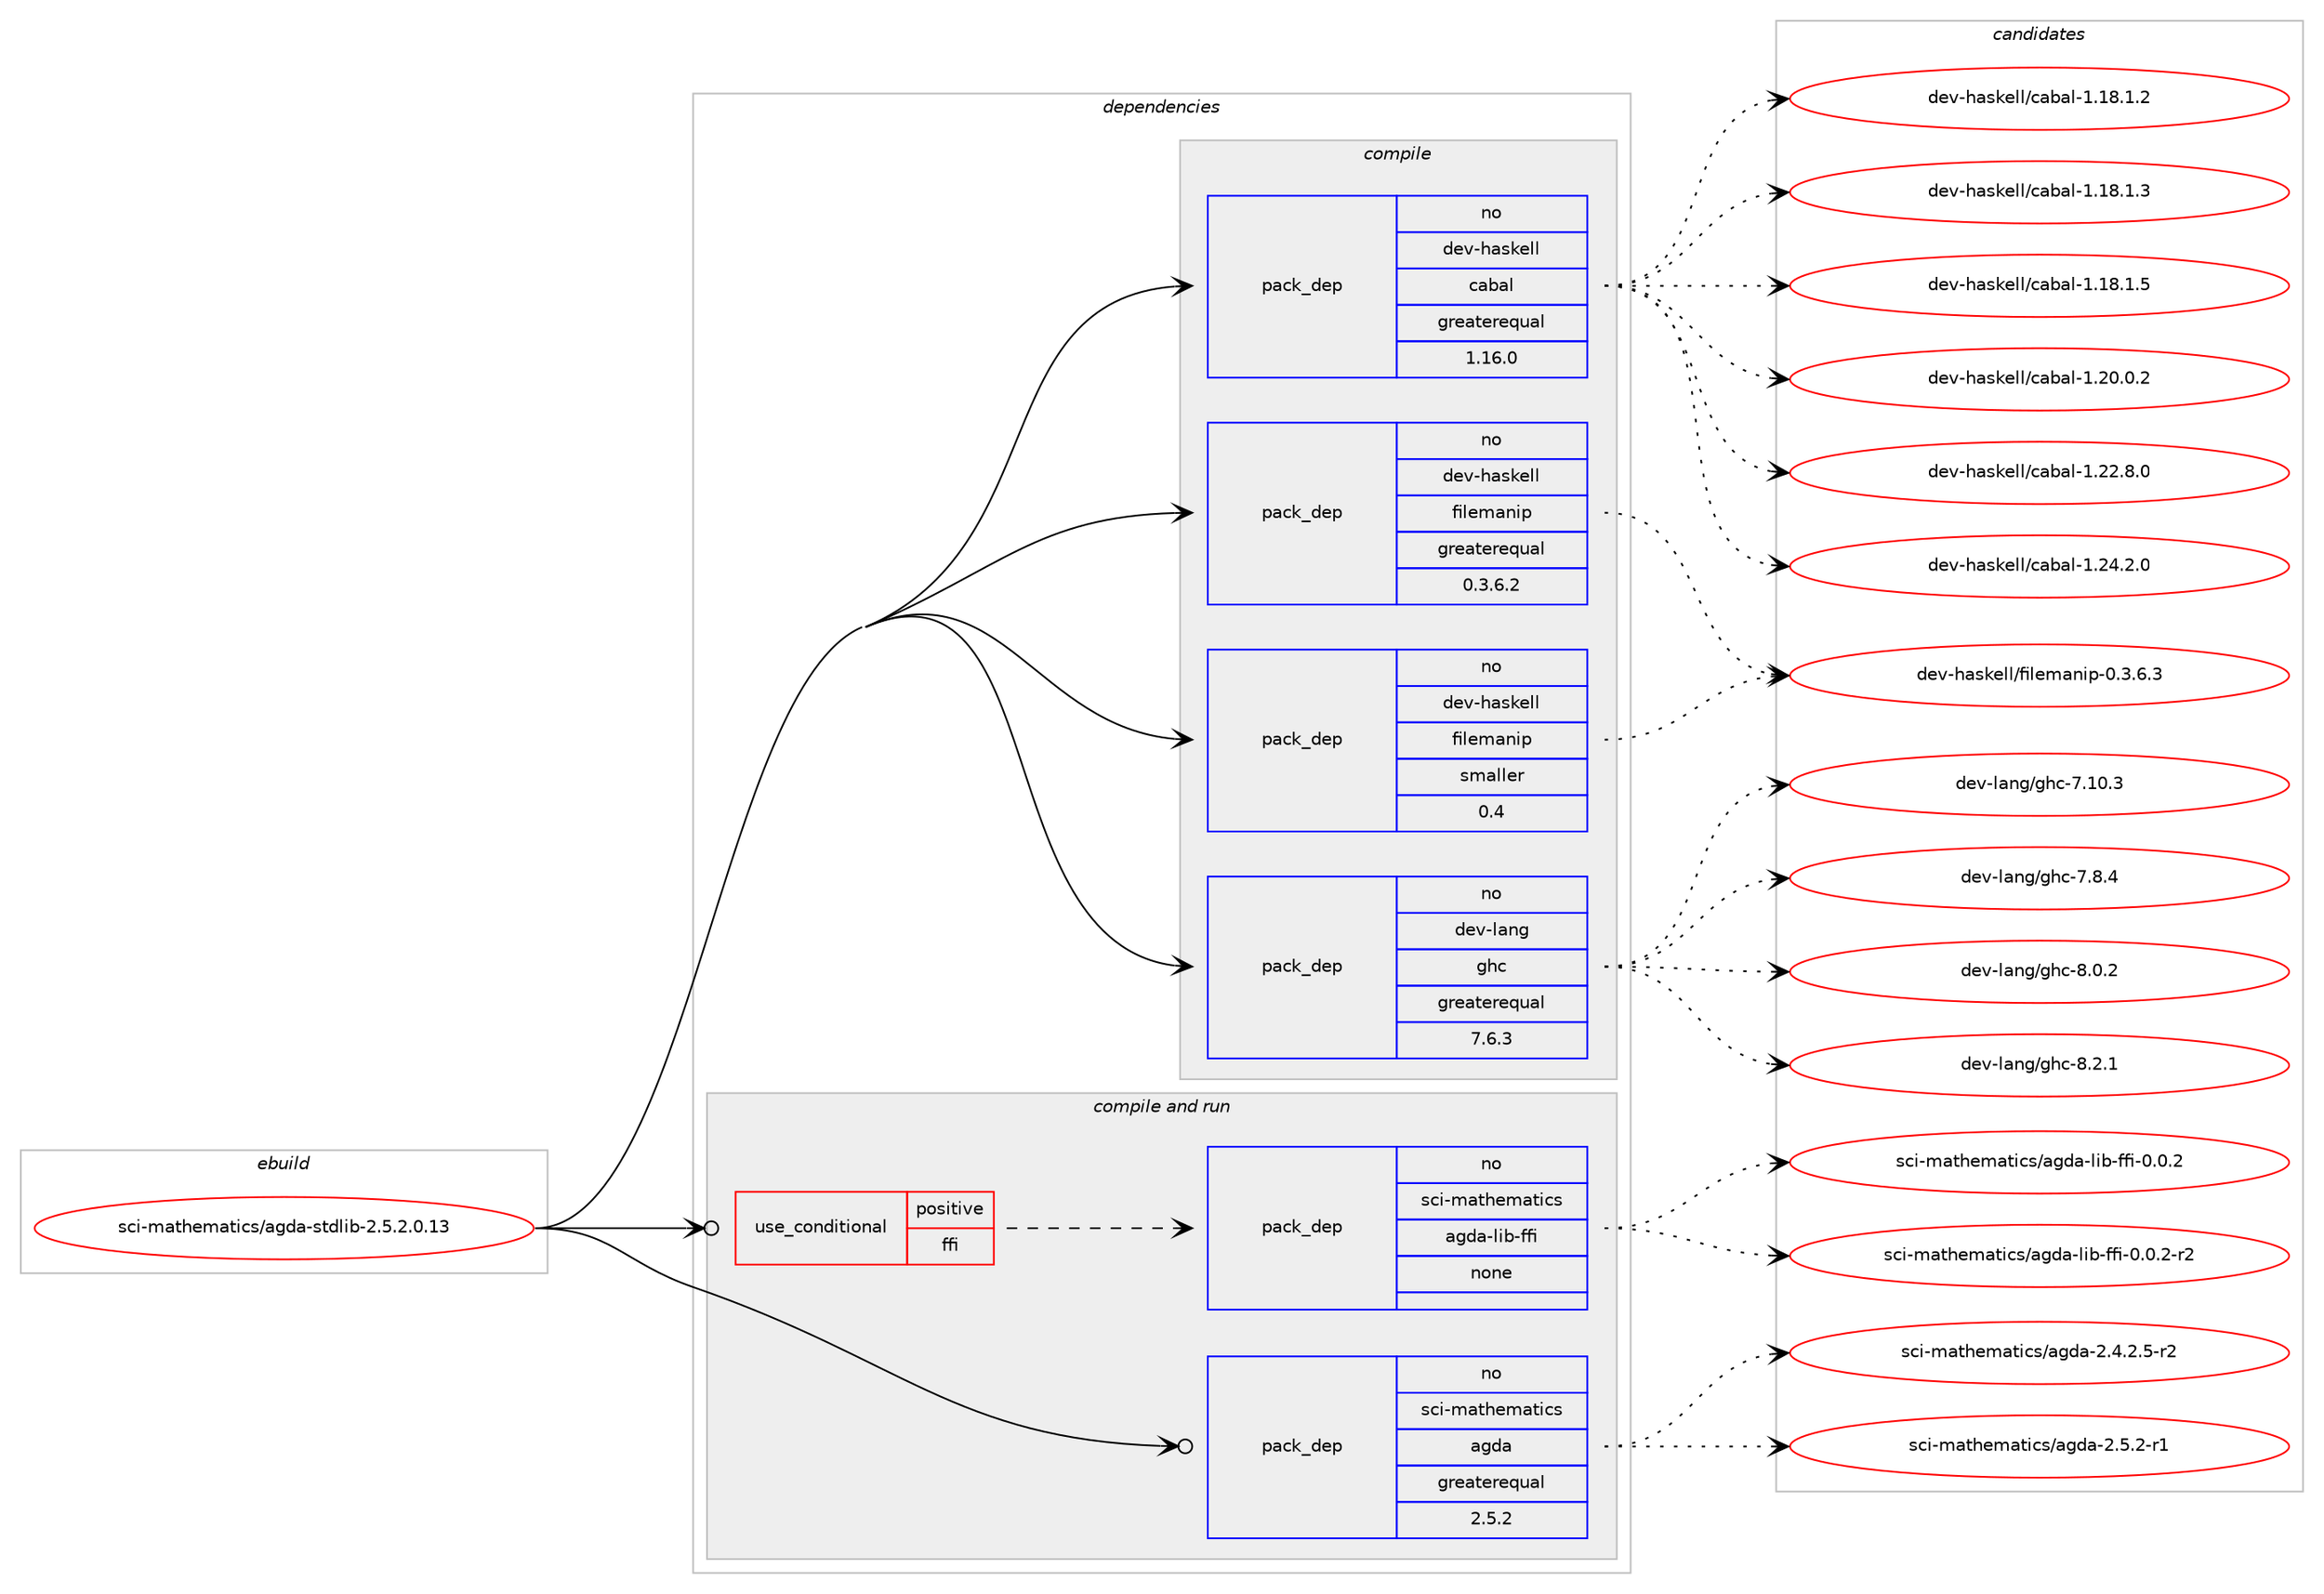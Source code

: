 digraph prolog {

# *************
# Graph options
# *************

newrank=true;
concentrate=true;
compound=true;
graph [rankdir=LR,fontname=Helvetica,fontsize=10,ranksep=1.5];#, ranksep=2.5, nodesep=0.2];
edge  [arrowhead=vee];
node  [fontname=Helvetica,fontsize=10];

# **********
# The ebuild
# **********

subgraph cluster_leftcol {
color=gray;
rank=same;
label=<<i>ebuild</i>>;
id [label="sci-mathematics/agda-stdlib-2.5.2.0.13", color=red, width=4, href="../sci-mathematics/agda-stdlib-2.5.2.0.13.svg"];
}

# ****************
# The dependencies
# ****************

subgraph cluster_midcol {
color=gray;
label=<<i>dependencies</i>>;
subgraph cluster_compile {
fillcolor="#eeeeee";
style=filled;
label=<<i>compile</i>>;
subgraph pack335524 {
dependency454738 [label=<<TABLE BORDER="0" CELLBORDER="1" CELLSPACING="0" CELLPADDING="4" WIDTH="220"><TR><TD ROWSPAN="6" CELLPADDING="30">pack_dep</TD></TR><TR><TD WIDTH="110">no</TD></TR><TR><TD>dev-haskell</TD></TR><TR><TD>cabal</TD></TR><TR><TD>greaterequal</TD></TR><TR><TD>1.16.0</TD></TR></TABLE>>, shape=none, color=blue];
}
id:e -> dependency454738:w [weight=20,style="solid",arrowhead="vee"];
subgraph pack335525 {
dependency454739 [label=<<TABLE BORDER="0" CELLBORDER="1" CELLSPACING="0" CELLPADDING="4" WIDTH="220"><TR><TD ROWSPAN="6" CELLPADDING="30">pack_dep</TD></TR><TR><TD WIDTH="110">no</TD></TR><TR><TD>dev-haskell</TD></TR><TR><TD>filemanip</TD></TR><TR><TD>greaterequal</TD></TR><TR><TD>0.3.6.2</TD></TR></TABLE>>, shape=none, color=blue];
}
id:e -> dependency454739:w [weight=20,style="solid",arrowhead="vee"];
subgraph pack335526 {
dependency454740 [label=<<TABLE BORDER="0" CELLBORDER="1" CELLSPACING="0" CELLPADDING="4" WIDTH="220"><TR><TD ROWSPAN="6" CELLPADDING="30">pack_dep</TD></TR><TR><TD WIDTH="110">no</TD></TR><TR><TD>dev-haskell</TD></TR><TR><TD>filemanip</TD></TR><TR><TD>smaller</TD></TR><TR><TD>0.4</TD></TR></TABLE>>, shape=none, color=blue];
}
id:e -> dependency454740:w [weight=20,style="solid",arrowhead="vee"];
subgraph pack335527 {
dependency454741 [label=<<TABLE BORDER="0" CELLBORDER="1" CELLSPACING="0" CELLPADDING="4" WIDTH="220"><TR><TD ROWSPAN="6" CELLPADDING="30">pack_dep</TD></TR><TR><TD WIDTH="110">no</TD></TR><TR><TD>dev-lang</TD></TR><TR><TD>ghc</TD></TR><TR><TD>greaterequal</TD></TR><TR><TD>7.6.3</TD></TR></TABLE>>, shape=none, color=blue];
}
id:e -> dependency454741:w [weight=20,style="solid",arrowhead="vee"];
}
subgraph cluster_compileandrun {
fillcolor="#eeeeee";
style=filled;
label=<<i>compile and run</i>>;
subgraph cond111265 {
dependency454742 [label=<<TABLE BORDER="0" CELLBORDER="1" CELLSPACING="0" CELLPADDING="4"><TR><TD ROWSPAN="3" CELLPADDING="10">use_conditional</TD></TR><TR><TD>positive</TD></TR><TR><TD>ffi</TD></TR></TABLE>>, shape=none, color=red];
subgraph pack335528 {
dependency454743 [label=<<TABLE BORDER="0" CELLBORDER="1" CELLSPACING="0" CELLPADDING="4" WIDTH="220"><TR><TD ROWSPAN="6" CELLPADDING="30">pack_dep</TD></TR><TR><TD WIDTH="110">no</TD></TR><TR><TD>sci-mathematics</TD></TR><TR><TD>agda-lib-ffi</TD></TR><TR><TD>none</TD></TR><TR><TD></TD></TR></TABLE>>, shape=none, color=blue];
}
dependency454742:e -> dependency454743:w [weight=20,style="dashed",arrowhead="vee"];
}
id:e -> dependency454742:w [weight=20,style="solid",arrowhead="odotvee"];
subgraph pack335529 {
dependency454744 [label=<<TABLE BORDER="0" CELLBORDER="1" CELLSPACING="0" CELLPADDING="4" WIDTH="220"><TR><TD ROWSPAN="6" CELLPADDING="30">pack_dep</TD></TR><TR><TD WIDTH="110">no</TD></TR><TR><TD>sci-mathematics</TD></TR><TR><TD>agda</TD></TR><TR><TD>greaterequal</TD></TR><TR><TD>2.5.2</TD></TR></TABLE>>, shape=none, color=blue];
}
id:e -> dependency454744:w [weight=20,style="solid",arrowhead="odotvee"];
}
subgraph cluster_run {
fillcolor="#eeeeee";
style=filled;
label=<<i>run</i>>;
}
}

# **************
# The candidates
# **************

subgraph cluster_choices {
rank=same;
color=gray;
label=<<i>candidates</i>>;

subgraph choice335524 {
color=black;
nodesep=1;
choice10010111845104971151071011081084799979897108454946495646494650 [label="dev-haskell/cabal-1.18.1.2", color=red, width=4,href="../dev-haskell/cabal-1.18.1.2.svg"];
choice10010111845104971151071011081084799979897108454946495646494651 [label="dev-haskell/cabal-1.18.1.3", color=red, width=4,href="../dev-haskell/cabal-1.18.1.3.svg"];
choice10010111845104971151071011081084799979897108454946495646494653 [label="dev-haskell/cabal-1.18.1.5", color=red, width=4,href="../dev-haskell/cabal-1.18.1.5.svg"];
choice10010111845104971151071011081084799979897108454946504846484650 [label="dev-haskell/cabal-1.20.0.2", color=red, width=4,href="../dev-haskell/cabal-1.20.0.2.svg"];
choice10010111845104971151071011081084799979897108454946505046564648 [label="dev-haskell/cabal-1.22.8.0", color=red, width=4,href="../dev-haskell/cabal-1.22.8.0.svg"];
choice10010111845104971151071011081084799979897108454946505246504648 [label="dev-haskell/cabal-1.24.2.0", color=red, width=4,href="../dev-haskell/cabal-1.24.2.0.svg"];
dependency454738:e -> choice10010111845104971151071011081084799979897108454946495646494650:w [style=dotted,weight="100"];
dependency454738:e -> choice10010111845104971151071011081084799979897108454946495646494651:w [style=dotted,weight="100"];
dependency454738:e -> choice10010111845104971151071011081084799979897108454946495646494653:w [style=dotted,weight="100"];
dependency454738:e -> choice10010111845104971151071011081084799979897108454946504846484650:w [style=dotted,weight="100"];
dependency454738:e -> choice10010111845104971151071011081084799979897108454946505046564648:w [style=dotted,weight="100"];
dependency454738:e -> choice10010111845104971151071011081084799979897108454946505246504648:w [style=dotted,weight="100"];
}
subgraph choice335525 {
color=black;
nodesep=1;
choice100101118451049711510710110810847102105108101109971101051124548465146544651 [label="dev-haskell/filemanip-0.3.6.3", color=red, width=4,href="../dev-haskell/filemanip-0.3.6.3.svg"];
dependency454739:e -> choice100101118451049711510710110810847102105108101109971101051124548465146544651:w [style=dotted,weight="100"];
}
subgraph choice335526 {
color=black;
nodesep=1;
choice100101118451049711510710110810847102105108101109971101051124548465146544651 [label="dev-haskell/filemanip-0.3.6.3", color=red, width=4,href="../dev-haskell/filemanip-0.3.6.3.svg"];
dependency454740:e -> choice100101118451049711510710110810847102105108101109971101051124548465146544651:w [style=dotted,weight="100"];
}
subgraph choice335527 {
color=black;
nodesep=1;
choice1001011184510897110103471031049945554649484651 [label="dev-lang/ghc-7.10.3", color=red, width=4,href="../dev-lang/ghc-7.10.3.svg"];
choice10010111845108971101034710310499455546564652 [label="dev-lang/ghc-7.8.4", color=red, width=4,href="../dev-lang/ghc-7.8.4.svg"];
choice10010111845108971101034710310499455646484650 [label="dev-lang/ghc-8.0.2", color=red, width=4,href="../dev-lang/ghc-8.0.2.svg"];
choice10010111845108971101034710310499455646504649 [label="dev-lang/ghc-8.2.1", color=red, width=4,href="../dev-lang/ghc-8.2.1.svg"];
dependency454741:e -> choice1001011184510897110103471031049945554649484651:w [style=dotted,weight="100"];
dependency454741:e -> choice10010111845108971101034710310499455546564652:w [style=dotted,weight="100"];
dependency454741:e -> choice10010111845108971101034710310499455646484650:w [style=dotted,weight="100"];
dependency454741:e -> choice10010111845108971101034710310499455646504649:w [style=dotted,weight="100"];
}
subgraph choice335528 {
color=black;
nodesep=1;
choice1159910545109971161041011099711610599115479710310097451081059845102102105454846484650 [label="sci-mathematics/agda-lib-ffi-0.0.2", color=red, width=4,href="../sci-mathematics/agda-lib-ffi-0.0.2.svg"];
choice11599105451099711610410110997116105991154797103100974510810598451021021054548464846504511450 [label="sci-mathematics/agda-lib-ffi-0.0.2-r2", color=red, width=4,href="../sci-mathematics/agda-lib-ffi-0.0.2-r2.svg"];
dependency454743:e -> choice1159910545109971161041011099711610599115479710310097451081059845102102105454846484650:w [style=dotted,weight="100"];
dependency454743:e -> choice11599105451099711610410110997116105991154797103100974510810598451021021054548464846504511450:w [style=dotted,weight="100"];
}
subgraph choice335529 {
color=black;
nodesep=1;
choice115991054510997116104101109971161059911547971031009745504652465046534511450 [label="sci-mathematics/agda-2.4.2.5-r2", color=red, width=4,href="../sci-mathematics/agda-2.4.2.5-r2.svg"];
choice11599105451099711610410110997116105991154797103100974550465346504511449 [label="sci-mathematics/agda-2.5.2-r1", color=red, width=4,href="../sci-mathematics/agda-2.5.2-r1.svg"];
dependency454744:e -> choice115991054510997116104101109971161059911547971031009745504652465046534511450:w [style=dotted,weight="100"];
dependency454744:e -> choice11599105451099711610410110997116105991154797103100974550465346504511449:w [style=dotted,weight="100"];
}
}

}
